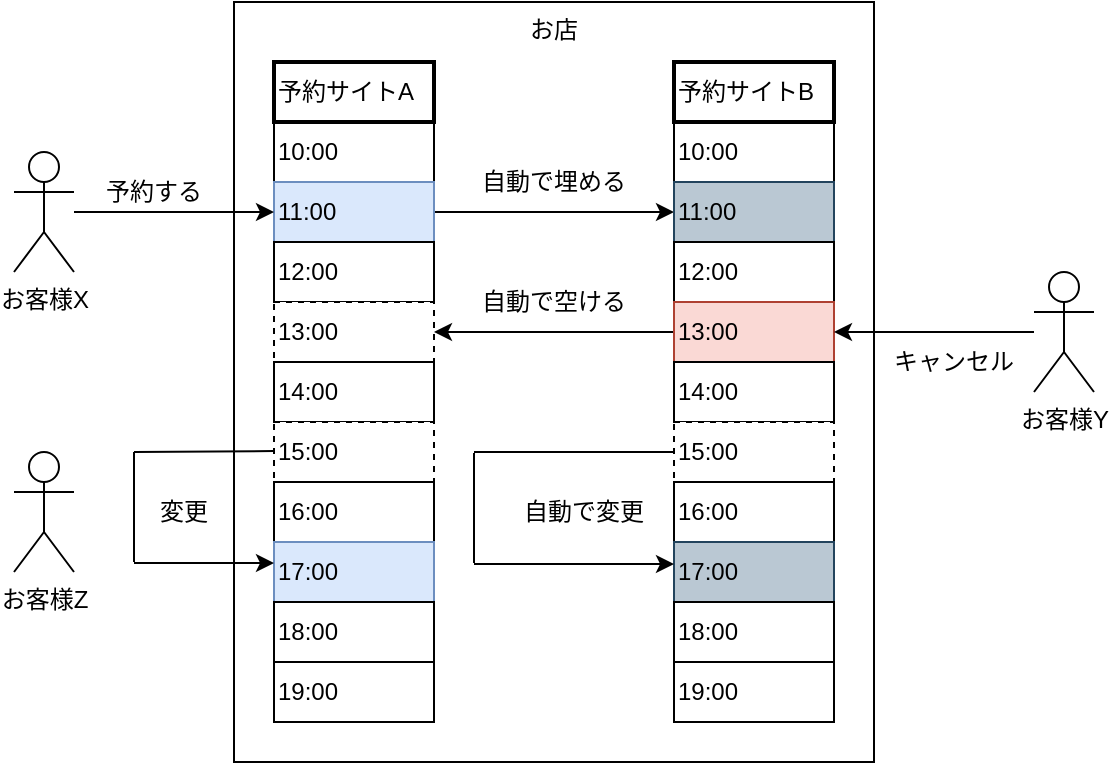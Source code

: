 <mxfile>
    <diagram id="DYYz2wyLe2SBzwTzzEGt" name="ページ1">
        <mxGraphModel dx="806" dy="313" grid="1" gridSize="10" guides="1" tooltips="1" connect="1" arrows="1" fold="1" page="1" pageScale="1" pageWidth="827" pageHeight="1169" math="0" shadow="0">
            <root>
                <mxCell id="0"/>
                <mxCell id="1" parent="0"/>
                <mxCell id="28" value="お店" style="rounded=0;whiteSpace=wrap;html=1;glass=0;gradientColor=#ffffff;gradientDirection=east;verticalAlign=top;" parent="1" vertex="1">
                    <mxGeometry x="170" y="60" width="320" height="380" as="geometry"/>
                </mxCell>
                <mxCell id="2" value="10:00" style="rounded=0;whiteSpace=wrap;html=1;align=left;verticalAlign=middle;" parent="1" vertex="1">
                    <mxGeometry x="190" y="120" width="80" height="30" as="geometry"/>
                </mxCell>
                <mxCell id="25" style="edgeStyle=none;html=1;exitX=1;exitY=0.5;exitDx=0;exitDy=0;entryX=0;entryY=0.5;entryDx=0;entryDy=0;" parent="1" source="3" target="14" edge="1">
                    <mxGeometry relative="1" as="geometry"/>
                </mxCell>
                <mxCell id="3" value="11:00" style="rounded=0;whiteSpace=wrap;html=1;align=left;verticalAlign=middle;fillColor=#dae8fc;strokeColor=#6c8ebf;" parent="1" vertex="1">
                    <mxGeometry x="190" y="150" width="80" height="30" as="geometry"/>
                </mxCell>
                <mxCell id="4" value="12:00" style="rounded=0;whiteSpace=wrap;html=1;align=left;verticalAlign=middle;" parent="1" vertex="1">
                    <mxGeometry x="190" y="180" width="80" height="30" as="geometry"/>
                </mxCell>
                <mxCell id="5" value="13:00" style="rounded=0;whiteSpace=wrap;html=1;align=left;verticalAlign=middle;dashed=1;" parent="1" vertex="1">
                    <mxGeometry x="190" y="210" width="80" height="30" as="geometry"/>
                </mxCell>
                <mxCell id="6" value="14:00" style="rounded=0;whiteSpace=wrap;html=1;align=left;verticalAlign=middle;" parent="1" vertex="1">
                    <mxGeometry x="190" y="240" width="80" height="30" as="geometry"/>
                </mxCell>
                <mxCell id="7" value="15:00" style="rounded=0;whiteSpace=wrap;html=1;align=left;verticalAlign=middle;gradientDirection=east;dashed=1;" parent="1" vertex="1">
                    <mxGeometry x="190" y="270" width="80" height="30" as="geometry"/>
                </mxCell>
                <mxCell id="8" value="16:00" style="rounded=0;whiteSpace=wrap;html=1;align=left;verticalAlign=middle;" parent="1" vertex="1">
                    <mxGeometry x="190" y="300" width="80" height="30" as="geometry"/>
                </mxCell>
                <mxCell id="9" value="17:00" style="rounded=0;whiteSpace=wrap;html=1;align=left;verticalAlign=middle;fillColor=#dae8fc;strokeColor=#6c8ebf;" parent="1" vertex="1">
                    <mxGeometry x="190" y="330" width="80" height="30" as="geometry"/>
                </mxCell>
                <mxCell id="10" value="18:00" style="rounded=0;whiteSpace=wrap;html=1;align=left;verticalAlign=middle;" parent="1" vertex="1">
                    <mxGeometry x="190" y="360" width="80" height="30" as="geometry"/>
                </mxCell>
                <mxCell id="11" value="19:00" style="rounded=0;whiteSpace=wrap;html=1;align=left;verticalAlign=middle;" parent="1" vertex="1">
                    <mxGeometry x="190" y="390" width="80" height="30" as="geometry"/>
                </mxCell>
                <mxCell id="12" value="予約サイトA" style="rounded=0;whiteSpace=wrap;html=1;align=left;verticalAlign=middle;strokeWidth=2;" parent="1" vertex="1">
                    <mxGeometry x="190" y="90" width="80" height="30" as="geometry"/>
                </mxCell>
                <mxCell id="13" value="10:00" style="rounded=0;whiteSpace=wrap;html=1;align=left;verticalAlign=middle;" parent="1" vertex="1">
                    <mxGeometry x="390" y="120" width="80" height="30" as="geometry"/>
                </mxCell>
                <mxCell id="14" value="11:00" style="rounded=0;whiteSpace=wrap;html=1;align=left;verticalAlign=middle;glass=0;fillColor=#bac8d3;strokeColor=#23445d;gradientDirection=east;" parent="1" vertex="1">
                    <mxGeometry x="390" y="150" width="80" height="30" as="geometry"/>
                </mxCell>
                <mxCell id="15" value="12:00" style="rounded=0;whiteSpace=wrap;html=1;align=left;verticalAlign=middle;" parent="1" vertex="1">
                    <mxGeometry x="390" y="180" width="80" height="30" as="geometry"/>
                </mxCell>
                <mxCell id="37" style="edgeStyle=none;html=1;exitX=0;exitY=0.5;exitDx=0;exitDy=0;entryX=1;entryY=0.5;entryDx=0;entryDy=0;" parent="1" source="16" target="5" edge="1">
                    <mxGeometry relative="1" as="geometry"/>
                </mxCell>
                <mxCell id="16" value="13:00" style="rounded=0;whiteSpace=wrap;html=1;align=left;verticalAlign=middle;fillColor=#fad9d5;strokeColor=#ae4132;" parent="1" vertex="1">
                    <mxGeometry x="390" y="210" width="80" height="30" as="geometry"/>
                </mxCell>
                <mxCell id="17" value="14:00" style="rounded=0;whiteSpace=wrap;html=1;align=left;verticalAlign=middle;" parent="1" vertex="1">
                    <mxGeometry x="390" y="240" width="80" height="30" as="geometry"/>
                </mxCell>
                <mxCell id="18" value="15:00" style="rounded=0;whiteSpace=wrap;html=1;align=left;verticalAlign=middle;dashed=1;" parent="1" vertex="1">
                    <mxGeometry x="390" y="270" width="80" height="30" as="geometry"/>
                </mxCell>
                <mxCell id="19" value="16:00" style="rounded=0;whiteSpace=wrap;html=1;align=left;verticalAlign=middle;" parent="1" vertex="1">
                    <mxGeometry x="390" y="300" width="80" height="30" as="geometry"/>
                </mxCell>
                <mxCell id="20" value="17:00" style="rounded=0;whiteSpace=wrap;html=1;align=left;verticalAlign=middle;fillColor=#bac8d3;strokeColor=#23445d;" parent="1" vertex="1">
                    <mxGeometry x="390" y="330" width="80" height="30" as="geometry"/>
                </mxCell>
                <mxCell id="21" value="18:00" style="rounded=0;whiteSpace=wrap;html=1;align=left;verticalAlign=middle;" parent="1" vertex="1">
                    <mxGeometry x="390" y="360" width="80" height="30" as="geometry"/>
                </mxCell>
                <mxCell id="22" value="19:00" style="rounded=0;whiteSpace=wrap;html=1;align=left;verticalAlign=middle;" parent="1" vertex="1">
                    <mxGeometry x="390" y="390" width="80" height="30" as="geometry"/>
                </mxCell>
                <mxCell id="23" value="予約サイトB" style="rounded=0;whiteSpace=wrap;html=1;align=left;verticalAlign=middle;strokeWidth=2;" parent="1" vertex="1">
                    <mxGeometry x="390" y="90" width="80" height="30" as="geometry"/>
                </mxCell>
                <mxCell id="24" value="自動で埋める" style="text;html=1;strokeColor=none;fillColor=none;align=center;verticalAlign=middle;whiteSpace=wrap;rounded=0;glass=0;" parent="1" vertex="1">
                    <mxGeometry x="290" y="135" width="80" height="30" as="geometry"/>
                </mxCell>
                <mxCell id="29" value="お客様X" style="shape=umlActor;verticalLabelPosition=bottom;verticalAlign=top;html=1;outlineConnect=0;glass=0;gradientColor=#ffffff;gradientDirection=east;" parent="1" vertex="1">
                    <mxGeometry x="60" y="135" width="30" height="60" as="geometry"/>
                </mxCell>
                <mxCell id="32" value="お客様Y" style="shape=umlActor;verticalLabelPosition=bottom;verticalAlign=top;html=1;outlineConnect=0;glass=0;gradientColor=#ffffff;gradientDirection=east;" parent="1" vertex="1">
                    <mxGeometry x="570" y="195" width="30" height="60" as="geometry"/>
                </mxCell>
                <mxCell id="33" value="キャンセル" style="text;html=1;strokeColor=none;fillColor=none;align=center;verticalAlign=middle;whiteSpace=wrap;rounded=0;glass=0;" parent="1" vertex="1">
                    <mxGeometry x="490" y="225" width="80" height="30" as="geometry"/>
                </mxCell>
                <mxCell id="34" value="予約する" style="text;html=1;strokeColor=none;fillColor=none;align=center;verticalAlign=middle;whiteSpace=wrap;rounded=0;glass=0;" parent="1" vertex="1">
                    <mxGeometry x="90" y="140" width="80" height="30" as="geometry"/>
                </mxCell>
                <mxCell id="35" value="" style="endArrow=classic;html=1;entryX=0;entryY=0.5;entryDx=0;entryDy=0;" parent="1" source="29" target="3" edge="1">
                    <mxGeometry width="50" height="50" relative="1" as="geometry">
                        <mxPoint x="370" y="300" as="sourcePoint"/>
                        <mxPoint x="420" y="250" as="targetPoint"/>
                    </mxGeometry>
                </mxCell>
                <mxCell id="36" value="" style="endArrow=classic;html=1;entryX=1;entryY=0.5;entryDx=0;entryDy=0;" parent="1" source="32" target="16" edge="1">
                    <mxGeometry width="50" height="50" relative="1" as="geometry">
                        <mxPoint x="370" y="300" as="sourcePoint"/>
                        <mxPoint x="420" y="250" as="targetPoint"/>
                    </mxGeometry>
                </mxCell>
                <mxCell id="38" value="自動で空ける" style="text;html=1;strokeColor=none;fillColor=none;align=center;verticalAlign=middle;whiteSpace=wrap;rounded=0;glass=0;" parent="1" vertex="1">
                    <mxGeometry x="280" y="195" width="100" height="30" as="geometry"/>
                </mxCell>
                <mxCell id="40" value="" style="endArrow=none;html=1;" parent="1" edge="1">
                    <mxGeometry width="50" height="50" relative="1" as="geometry">
                        <mxPoint x="120" y="285" as="sourcePoint"/>
                        <mxPoint x="190" y="284.5" as="targetPoint"/>
                    </mxGeometry>
                </mxCell>
                <mxCell id="41" value="お客様Z" style="shape=umlActor;verticalLabelPosition=bottom;verticalAlign=top;html=1;outlineConnect=0;glass=0;gradientColor=#ffffff;gradientDirection=east;" parent="1" vertex="1">
                    <mxGeometry x="60" y="285" width="30" height="60" as="geometry"/>
                </mxCell>
                <mxCell id="42" value="" style="endArrow=classic;html=1;" parent="1" edge="1">
                    <mxGeometry width="50" height="50" relative="1" as="geometry">
                        <mxPoint x="120" y="340.5" as="sourcePoint"/>
                        <mxPoint x="190" y="340.5" as="targetPoint"/>
                    </mxGeometry>
                </mxCell>
                <mxCell id="43" value="" style="endArrow=none;html=1;endSize=3;" parent="1" edge="1">
                    <mxGeometry width="50" height="50" relative="1" as="geometry">
                        <mxPoint x="120" y="340" as="sourcePoint"/>
                        <mxPoint x="120" y="285" as="targetPoint"/>
                    </mxGeometry>
                </mxCell>
                <mxCell id="44" value="変更" style="text;html=1;strokeColor=none;fillColor=none;align=center;verticalAlign=middle;whiteSpace=wrap;rounded=0;glass=0;" parent="1" vertex="1">
                    <mxGeometry x="130" y="300" width="30" height="30" as="geometry"/>
                </mxCell>
                <mxCell id="45" value="" style="endArrow=none;html=1;" parent="1" edge="1">
                    <mxGeometry width="50" height="50" relative="1" as="geometry">
                        <mxPoint x="290" y="285" as="sourcePoint"/>
                        <mxPoint x="390" y="285" as="targetPoint"/>
                    </mxGeometry>
                </mxCell>
                <mxCell id="46" value="" style="endArrow=classic;html=1;" parent="1" edge="1">
                    <mxGeometry width="50" height="50" relative="1" as="geometry">
                        <mxPoint x="290" y="341" as="sourcePoint"/>
                        <mxPoint x="390" y="341" as="targetPoint"/>
                    </mxGeometry>
                </mxCell>
                <mxCell id="47" value="" style="endArrow=none;html=1;endSize=3;" parent="1" edge="1">
                    <mxGeometry width="50" height="50" relative="1" as="geometry">
                        <mxPoint x="290" y="340.5" as="sourcePoint"/>
                        <mxPoint x="290" y="285.5" as="targetPoint"/>
                    </mxGeometry>
                </mxCell>
                <mxCell id="48" value="自動で変更" style="text;html=1;strokeColor=none;fillColor=none;align=center;verticalAlign=middle;whiteSpace=wrap;rounded=0;glass=0;" parent="1" vertex="1">
                    <mxGeometry x="310" y="300" width="70" height="30" as="geometry"/>
                </mxCell>
            </root>
        </mxGraphModel>
    </diagram>
</mxfile>